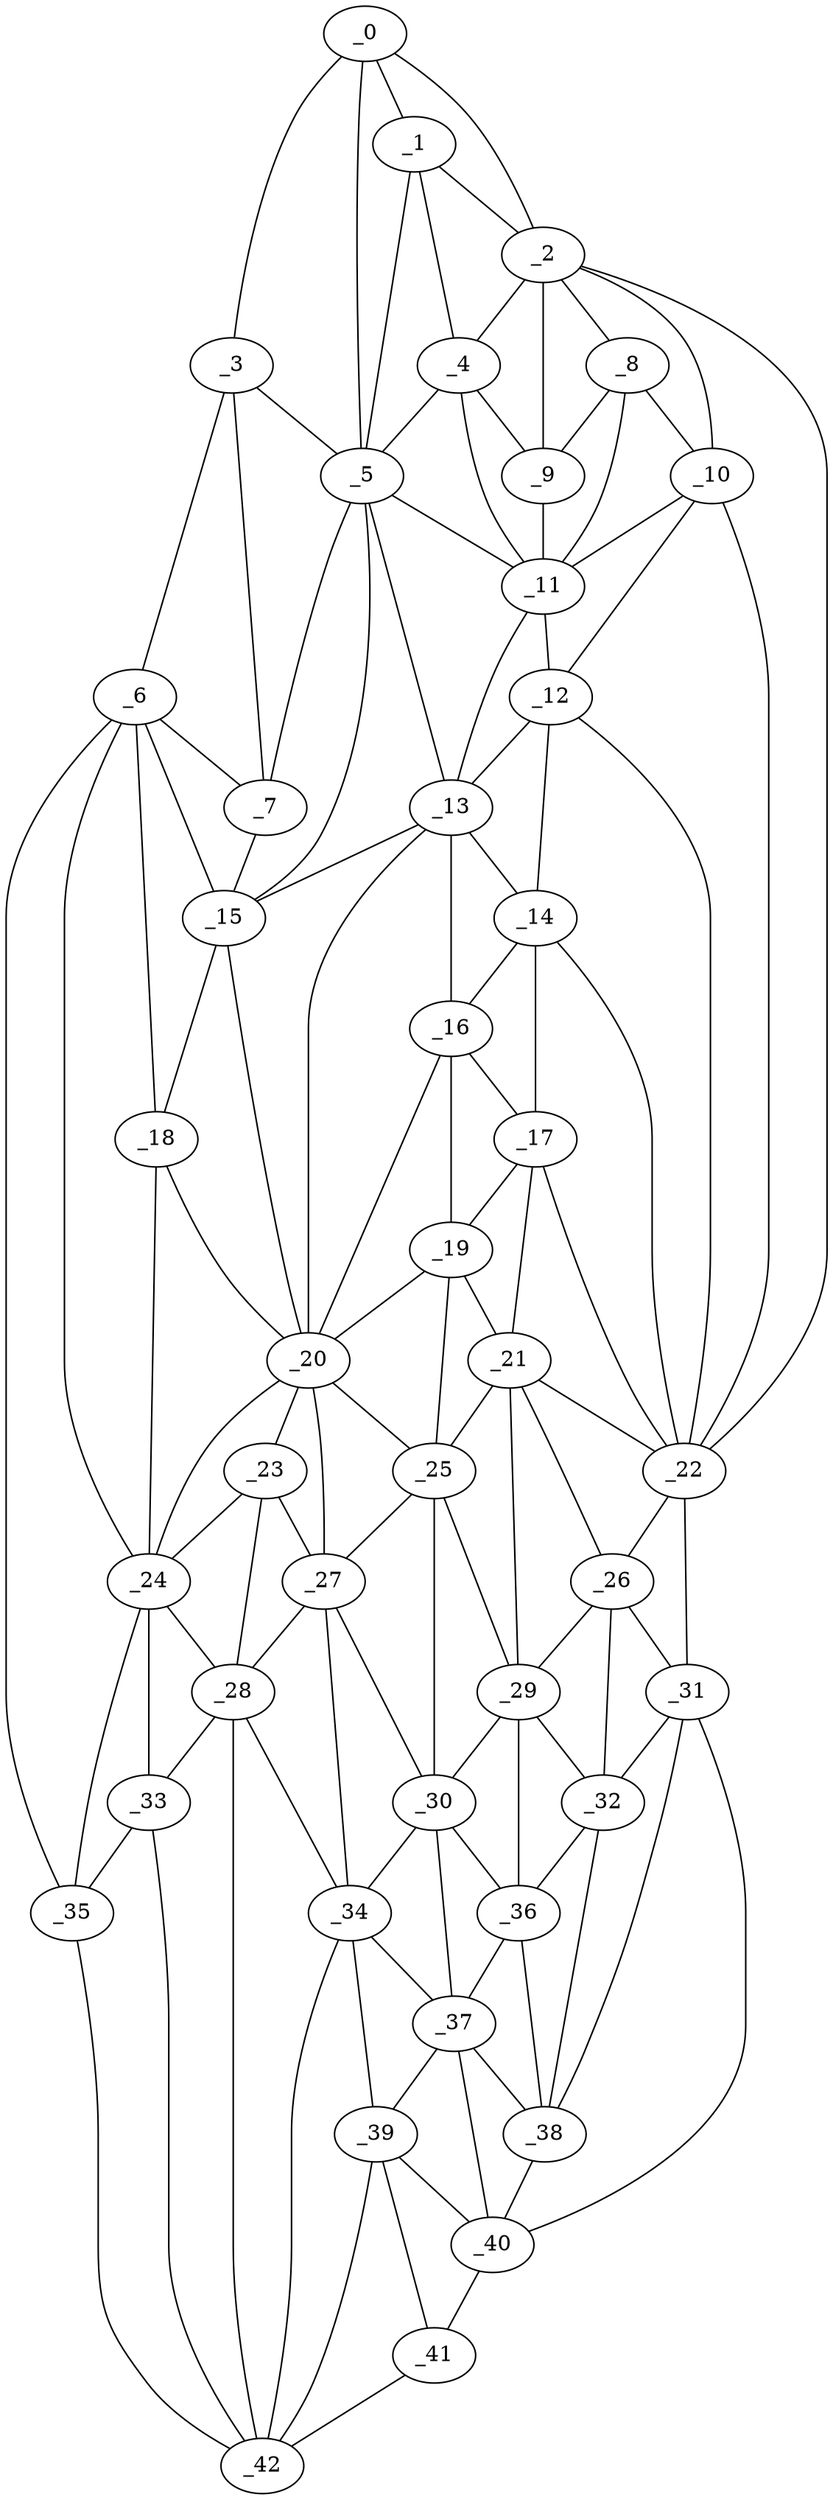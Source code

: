graph "obj32__345.gxl" {
	_0	 [x=9,
		y=55];
	_1	 [x=19,
		y=66];
	_0 -- _1	 [valence=2];
	_2	 [x=24,
		y=84];
	_0 -- _2	 [valence=1];
	_3	 [x=25,
		y=18];
	_0 -- _3	 [valence=1];
	_5	 [x=29,
		y=38];
	_0 -- _5	 [valence=1];
	_1 -- _2	 [valence=1];
	_4	 [x=26,
		y=69];
	_1 -- _4	 [valence=2];
	_1 -- _5	 [valence=1];
	_2 -- _4	 [valence=2];
	_8	 [x=34,
		y=81];
	_2 -- _8	 [valence=2];
	_9	 [x=35,
		y=76];
	_2 -- _9	 [valence=1];
	_10	 [x=35,
		y=86];
	_2 -- _10	 [valence=2];
	_22	 [x=78,
		y=112];
	_2 -- _22	 [valence=1];
	_3 -- _5	 [valence=2];
	_6	 [x=30,
		y=18];
	_3 -- _6	 [valence=1];
	_7	 [x=30,
		y=23];
	_3 -- _7	 [valence=1];
	_4 -- _5	 [valence=2];
	_4 -- _9	 [valence=2];
	_11	 [x=42,
		y=77];
	_4 -- _11	 [valence=1];
	_5 -- _7	 [valence=2];
	_5 -- _11	 [valence=1];
	_13	 [x=51,
		y=77];
	_5 -- _13	 [valence=2];
	_15	 [x=58,
		y=32];
	_5 -- _15	 [valence=1];
	_6 -- _7	 [valence=2];
	_6 -- _15	 [valence=2];
	_18	 [x=64,
		y=30];
	_6 -- _18	 [valence=1];
	_24	 [x=83,
		y=25];
	_6 -- _24	 [valence=2];
	_35	 [x=101,
		y=23];
	_6 -- _35	 [valence=1];
	_7 -- _15	 [valence=1];
	_8 -- _9	 [valence=1];
	_8 -- _10	 [valence=2];
	_8 -- _11	 [valence=1];
	_9 -- _11	 [valence=2];
	_10 -- _11	 [valence=2];
	_12	 [x=45,
		y=89];
	_10 -- _12	 [valence=1];
	_10 -- _22	 [valence=2];
	_11 -- _12	 [valence=2];
	_11 -- _13	 [valence=2];
	_12 -- _13	 [valence=2];
	_14	 [x=52,
		y=90];
	_12 -- _14	 [valence=2];
	_12 -- _22	 [valence=2];
	_13 -- _14	 [valence=2];
	_13 -- _15	 [valence=1];
	_16	 [x=62,
		y=78];
	_13 -- _16	 [valence=2];
	_20	 [x=75,
		y=44];
	_13 -- _20	 [valence=2];
	_14 -- _16	 [valence=1];
	_17	 [x=63,
		y=88];
	_14 -- _17	 [valence=2];
	_14 -- _22	 [valence=2];
	_15 -- _18	 [valence=1];
	_15 -- _20	 [valence=2];
	_16 -- _17	 [valence=2];
	_19	 [x=70,
		y=77];
	_16 -- _19	 [valence=1];
	_16 -- _20	 [valence=1];
	_17 -- _19	 [valence=2];
	_21	 [x=75,
		y=89];
	_17 -- _21	 [valence=2];
	_17 -- _22	 [valence=1];
	_18 -- _20	 [valence=2];
	_18 -- _24	 [valence=2];
	_19 -- _20	 [valence=1];
	_19 -- _21	 [valence=1];
	_25	 [x=83,
		y=72];
	_19 -- _25	 [valence=2];
	_23	 [x=81,
		y=43];
	_20 -- _23	 [valence=2];
	_20 -- _24	 [valence=1];
	_20 -- _25	 [valence=2];
	_27	 [x=86,
		y=71];
	_20 -- _27	 [valence=2];
	_21 -- _22	 [valence=2];
	_21 -- _25	 [valence=2];
	_26	 [x=84,
		y=100];
	_21 -- _26	 [valence=2];
	_29	 [x=90,
		y=87];
	_21 -- _29	 [valence=1];
	_22 -- _26	 [valence=2];
	_31	 [x=93,
		y=109];
	_22 -- _31	 [valence=1];
	_23 -- _24	 [valence=2];
	_23 -- _27	 [valence=2];
	_28	 [x=87,
		y=42];
	_23 -- _28	 [valence=2];
	_24 -- _28	 [valence=2];
	_33	 [x=95,
		y=31];
	_24 -- _33	 [valence=2];
	_24 -- _35	 [valence=2];
	_25 -- _27	 [valence=2];
	_25 -- _29	 [valence=2];
	_30	 [x=92,
		y=78];
	_25 -- _30	 [valence=2];
	_26 -- _29	 [valence=2];
	_26 -- _31	 [valence=2];
	_32	 [x=94,
		y=98];
	_26 -- _32	 [valence=1];
	_27 -- _28	 [valence=2];
	_27 -- _30	 [valence=2];
	_34	 [x=97,
		y=68];
	_27 -- _34	 [valence=2];
	_28 -- _33	 [valence=1];
	_28 -- _34	 [valence=1];
	_42	 [x=122,
		y=52];
	_28 -- _42	 [valence=2];
	_29 -- _30	 [valence=1];
	_29 -- _32	 [valence=2];
	_36	 [x=101,
		y=83];
	_29 -- _36	 [valence=2];
	_30 -- _34	 [valence=2];
	_30 -- _36	 [valence=1];
	_37	 [x=103,
		y=73];
	_30 -- _37	 [valence=2];
	_31 -- _32	 [valence=2];
	_38	 [x=107,
		y=82];
	_31 -- _38	 [valence=1];
	_40	 [x=114,
		y=78];
	_31 -- _40	 [valence=1];
	_32 -- _36	 [valence=2];
	_32 -- _38	 [valence=2];
	_33 -- _35	 [valence=1];
	_33 -- _42	 [valence=2];
	_34 -- _37	 [valence=1];
	_39	 [x=111,
		y=69];
	_34 -- _39	 [valence=2];
	_34 -- _42	 [valence=2];
	_35 -- _42	 [valence=1];
	_36 -- _37	 [valence=2];
	_36 -- _38	 [valence=2];
	_37 -- _38	 [valence=2];
	_37 -- _39	 [valence=1];
	_37 -- _40	 [valence=2];
	_38 -- _40	 [valence=2];
	_39 -- _40	 [valence=1];
	_41	 [x=121,
		y=60];
	_39 -- _41	 [valence=2];
	_39 -- _42	 [valence=1];
	_40 -- _41	 [valence=1];
	_41 -- _42	 [valence=1];
}
